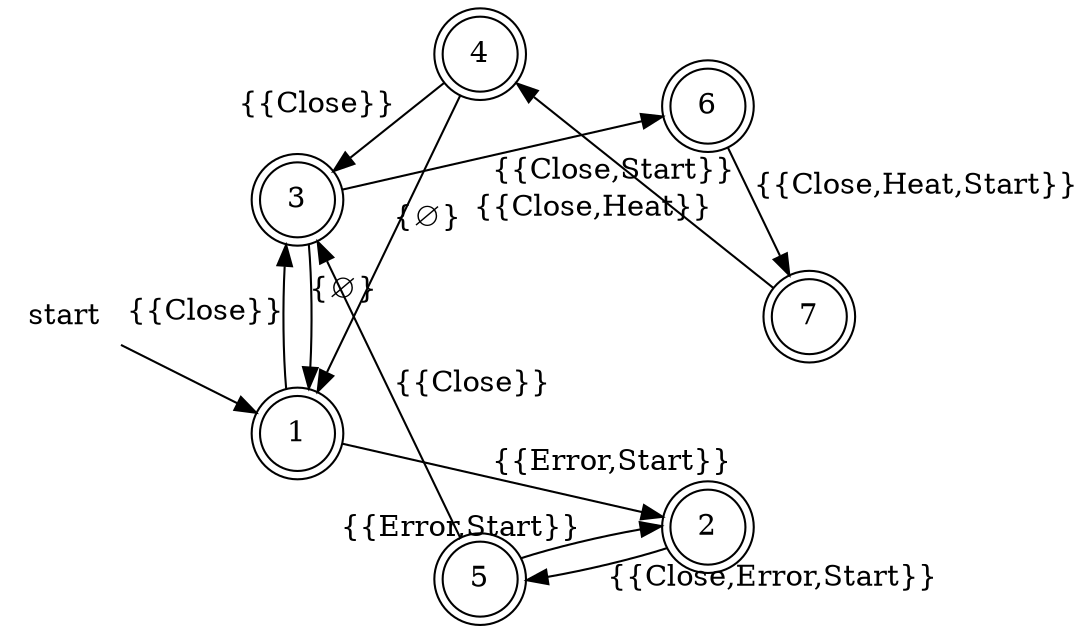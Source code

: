 digraph graph_name {
  graph [
    charset = "UTF-8";
    layout = circo
  ];

  // node define
  "start" [shape = plaintext];
  "1" [shape = doublecircle];
  "2" [shape = doublecircle];
  "3" [shape = doublecircle];
  "4" [shape = doublecircle];
  "5" [shape = doublecircle];
  "6" [shape = doublecircle];
  "7" [shape = doublecircle];

  // edge define
  "start" -> "1";
  "1" -> "2" [label = "{{Error,Start}}"];
  "1" -> "3" [label = "{{Close}}"];
  "2" -> "5" [label = "{{Close,Error,Start}}"];
  "3" -> "1" [label = "{∅}"];
  "3" -> "6" [label = "{{Close,Start}}"];
  "4" -> "1" [label = "{∅}"];
  "4" -> "3" [label = "{{Close}}"];
  "5" -> "2" [label = "{{Error,Start}}"];
  "5" -> "3" [label = "{{Close}}"];
  "6" -> "7" [label = "{{Close,Heat,Start}}"];
  "7" -> "4" [label = "{{Close,Heat}}"];

}